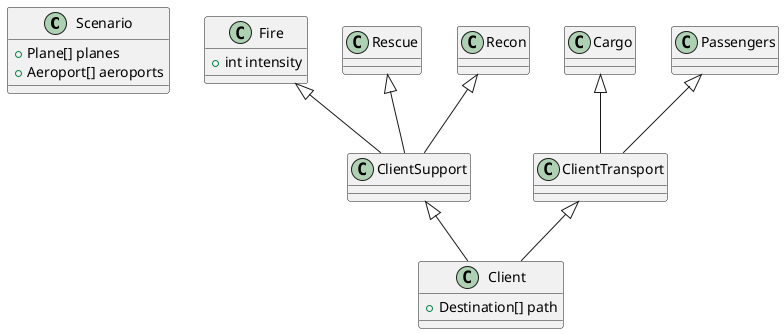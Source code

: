 ﻿@startuml
class Scenario {
	+ Plane[] planes
	+ Aeroport[] aeroports 
}

class Client {
	+ Destination[] path
}

class ClientSupport {
}

class ClientTransport {
}

class Fire {
	+ int intensity
}

class Rescue {
}

class Recon {
}

class Cargo {
}

class Passengers {
}

Cargo <|-- ClientTransport
Passengers <|-- ClientTransport
Fire <|-- ClientSupport
Rescue <|-- ClientSupport
Recon <|-- ClientSupport

ClientTransport <|-- Client
ClientSupport <|-- Client

@enduml